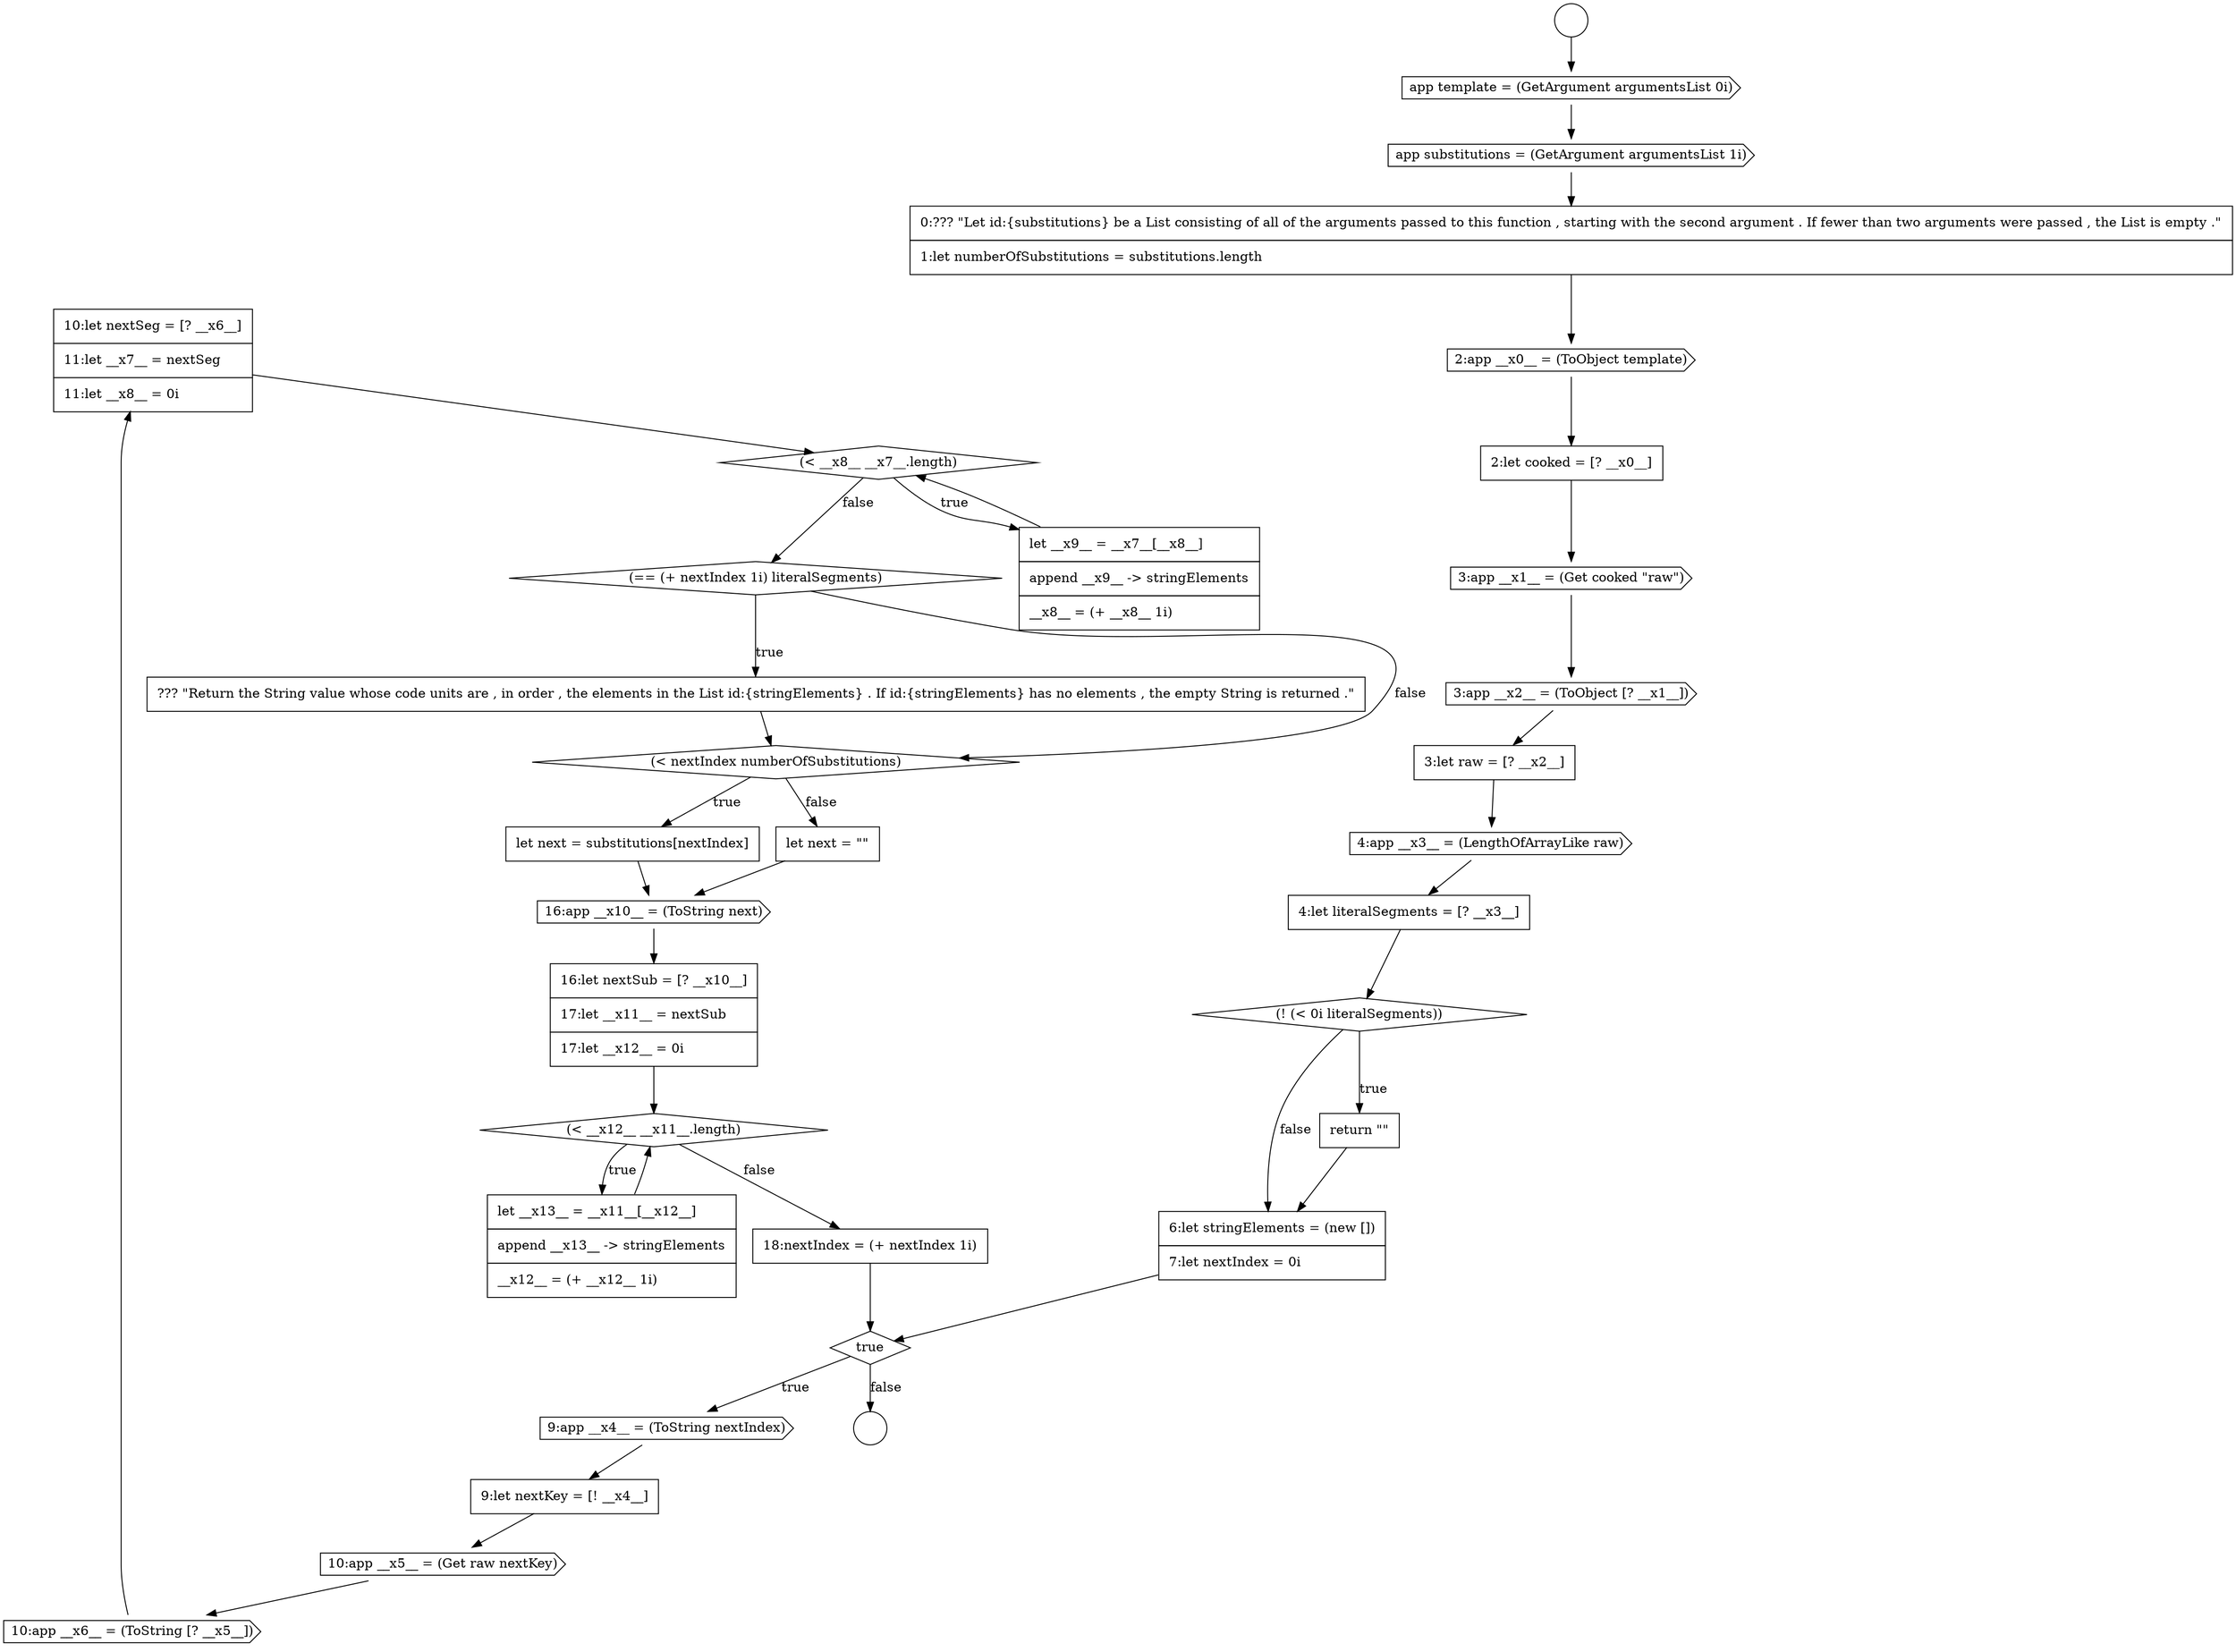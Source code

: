 digraph {
  node13672 [shape=none, margin=0, label=<<font color="black">
    <table border="0" cellborder="1" cellspacing="0" cellpadding="10">
      <tr><td align="left">10:let nextSeg = [? __x6__]</td></tr>
      <tr><td align="left">11:let __x7__ = nextSeg</td></tr>
      <tr><td align="left">11:let __x8__ = 0i</td></tr>
    </table>
  </font>> color="black" fillcolor="white" style=filled]
  node13671 [shape=cds, label=<<font color="black">10:app __x6__ = (ToString [? __x5__])</font>> color="black" fillcolor="white" style=filled]
  node13676 [shape=none, margin=0, label=<<font color="black">
    <table border="0" cellborder="1" cellspacing="0" cellpadding="10">
      <tr><td align="left">??? &quot;Return the String value whose code units are , in order , the elements in the List id:{stringElements} . If id:{stringElements} has no elements , the empty String is returned .&quot;</td></tr>
    </table>
  </font>> color="black" fillcolor="white" style=filled]
  node13680 [shape=cds, label=<<font color="black">16:app __x10__ = (ToString next)</font>> color="black" fillcolor="white" style=filled]
  node13667 [shape=diamond, label=<<font color="black">true</font>> color="black" fillcolor="white" style=filled]
  node13673 [shape=diamond, label=<<font color="black">(&lt; __x8__ __x7__.length)</font>> color="black" fillcolor="white" style=filled]
  node13670 [shape=cds, label=<<font color="black">10:app __x5__ = (Get raw nextKey)</font>> color="black" fillcolor="white" style=filled]
  node13653 [shape=circle label=" " color="black" fillcolor="white" style=filled]
  node13666 [shape=none, margin=0, label=<<font color="black">
    <table border="0" cellborder="1" cellspacing="0" cellpadding="10">
      <tr><td align="left">6:let stringElements = (new [])</td></tr>
      <tr><td align="left">7:let nextIndex = 0i</td></tr>
    </table>
  </font>> color="black" fillcolor="white" style=filled]
  node13662 [shape=cds, label=<<font color="black">4:app __x3__ = (LengthOfArrayLike raw)</font>> color="black" fillcolor="white" style=filled]
  node13677 [shape=diamond, label=<<font color="black">(&lt; nextIndex numberOfSubstitutions)</font>> color="black" fillcolor="white" style=filled]
  node13674 [shape=none, margin=0, label=<<font color="black">
    <table border="0" cellborder="1" cellspacing="0" cellpadding="10">
      <tr><td align="left">let __x9__ = __x7__[__x8__]</td></tr>
      <tr><td align="left">append __x9__ -&gt; stringElements</td></tr>
      <tr><td align="left">__x8__ = (+ __x8__ 1i)</td></tr>
    </table>
  </font>> color="black" fillcolor="white" style=filled]
  node13678 [shape=none, margin=0, label=<<font color="black">
    <table border="0" cellborder="1" cellspacing="0" cellpadding="10">
      <tr><td align="left">let next = substitutions[nextIndex]</td></tr>
    </table>
  </font>> color="black" fillcolor="white" style=filled]
  node13684 [shape=none, margin=0, label=<<font color="black">
    <table border="0" cellborder="1" cellspacing="0" cellpadding="10">
      <tr><td align="left">18:nextIndex = (+ nextIndex 1i)</td></tr>
    </table>
  </font>> color="black" fillcolor="white" style=filled]
  node13660 [shape=cds, label=<<font color="black">3:app __x2__ = (ToObject [? __x1__])</font>> color="black" fillcolor="white" style=filled]
  node13675 [shape=diamond, label=<<font color="black">(== (+ nextIndex 1i) literalSegments)</font>> color="black" fillcolor="white" style=filled]
  node13655 [shape=cds, label=<<font color="black">app substitutions = (GetArgument argumentsList 1i)</font>> color="black" fillcolor="white" style=filled]
  node13679 [shape=none, margin=0, label=<<font color="black">
    <table border="0" cellborder="1" cellspacing="0" cellpadding="10">
      <tr><td align="left">let next = &quot;&quot;</td></tr>
    </table>
  </font>> color="black" fillcolor="white" style=filled]
  node13664 [shape=diamond, label=<<font color="black">(! (&lt; 0i literalSegments))</font>> color="black" fillcolor="white" style=filled]
  node13658 [shape=none, margin=0, label=<<font color="black">
    <table border="0" cellborder="1" cellspacing="0" cellpadding="10">
      <tr><td align="left">2:let cooked = [? __x0__]</td></tr>
    </table>
  </font>> color="black" fillcolor="white" style=filled]
  node13668 [shape=cds, label=<<font color="black">9:app __x4__ = (ToString nextIndex)</font>> color="black" fillcolor="white" style=filled]
  node13683 [shape=none, margin=0, label=<<font color="black">
    <table border="0" cellborder="1" cellspacing="0" cellpadding="10">
      <tr><td align="left">let __x13__ = __x11__[__x12__]</td></tr>
      <tr><td align="left">append __x13__ -&gt; stringElements</td></tr>
      <tr><td align="left">__x12__ = (+ __x12__ 1i)</td></tr>
    </table>
  </font>> color="black" fillcolor="white" style=filled]
  node13654 [shape=cds, label=<<font color="black">app template = (GetArgument argumentsList 0i)</font>> color="black" fillcolor="white" style=filled]
  node13681 [shape=none, margin=0, label=<<font color="black">
    <table border="0" cellborder="1" cellspacing="0" cellpadding="10">
      <tr><td align="left">16:let nextSub = [? __x10__]</td></tr>
      <tr><td align="left">17:let __x11__ = nextSub</td></tr>
      <tr><td align="left">17:let __x12__ = 0i</td></tr>
    </table>
  </font>> color="black" fillcolor="white" style=filled]
  node13682 [shape=diamond, label=<<font color="black">(&lt; __x12__ __x11__.length)</font>> color="black" fillcolor="white" style=filled]
  node13661 [shape=none, margin=0, label=<<font color="black">
    <table border="0" cellborder="1" cellspacing="0" cellpadding="10">
      <tr><td align="left">3:let raw = [? __x2__]</td></tr>
    </table>
  </font>> color="black" fillcolor="white" style=filled]
  node13656 [shape=none, margin=0, label=<<font color="black">
    <table border="0" cellborder="1" cellspacing="0" cellpadding="10">
      <tr><td align="left">0:??? &quot;Let id:{substitutions} be a List consisting of all of the arguments passed to this function , starting with the second argument . If fewer than two arguments were passed , the List is empty .&quot;</td></tr>
      <tr><td align="left">1:let numberOfSubstitutions = substitutions.length</td></tr>
    </table>
  </font>> color="black" fillcolor="white" style=filled]
  node13659 [shape=cds, label=<<font color="black">3:app __x1__ = (Get cooked &quot;raw&quot;)</font>> color="black" fillcolor="white" style=filled]
  node13669 [shape=none, margin=0, label=<<font color="black">
    <table border="0" cellborder="1" cellspacing="0" cellpadding="10">
      <tr><td align="left">9:let nextKey = [! __x4__]</td></tr>
    </table>
  </font>> color="black" fillcolor="white" style=filled]
  node13652 [shape=circle label=" " color="black" fillcolor="white" style=filled]
  node13665 [shape=none, margin=0, label=<<font color="black">
    <table border="0" cellborder="1" cellspacing="0" cellpadding="10">
      <tr><td align="left">return &quot;&quot;</td></tr>
    </table>
  </font>> color="black" fillcolor="white" style=filled]
  node13663 [shape=none, margin=0, label=<<font color="black">
    <table border="0" cellborder="1" cellspacing="0" cellpadding="10">
      <tr><td align="left">4:let literalSegments = [? __x3__]</td></tr>
    </table>
  </font>> color="black" fillcolor="white" style=filled]
  node13657 [shape=cds, label=<<font color="black">2:app __x0__ = (ToObject template)</font>> color="black" fillcolor="white" style=filled]
  node13670 -> node13671 [ color="black"]
  node13659 -> node13660 [ color="black"]
  node13680 -> node13681 [ color="black"]
  node13658 -> node13659 [ color="black"]
  node13676 -> node13677 [ color="black"]
  node13681 -> node13682 [ color="black"]
  node13683 -> node13682 [ color="black"]
  node13684 -> node13667 [ color="black"]
  node13657 -> node13658 [ color="black"]
  node13667 -> node13668 [label=<<font color="black">true</font>> color="black"]
  node13667 -> node13653 [label=<<font color="black">false</font>> color="black"]
  node13674 -> node13673 [ color="black"]
  node13665 -> node13666 [ color="black"]
  node13678 -> node13680 [ color="black"]
  node13679 -> node13680 [ color="black"]
  node13673 -> node13674 [label=<<font color="black">true</font>> color="black"]
  node13673 -> node13675 [label=<<font color="black">false</font>> color="black"]
  node13656 -> node13657 [ color="black"]
  node13677 -> node13678 [label=<<font color="black">true</font>> color="black"]
  node13677 -> node13679 [label=<<font color="black">false</font>> color="black"]
  node13671 -> node13672 [ color="black"]
  node13664 -> node13665 [label=<<font color="black">true</font>> color="black"]
  node13664 -> node13666 [label=<<font color="black">false</font>> color="black"]
  node13652 -> node13654 [ color="black"]
  node13660 -> node13661 [ color="black"]
  node13669 -> node13670 [ color="black"]
  node13668 -> node13669 [ color="black"]
  node13672 -> node13673 [ color="black"]
  node13682 -> node13683 [label=<<font color="black">true</font>> color="black"]
  node13682 -> node13684 [label=<<font color="black">false</font>> color="black"]
  node13655 -> node13656 [ color="black"]
  node13661 -> node13662 [ color="black"]
  node13663 -> node13664 [ color="black"]
  node13675 -> node13676 [label=<<font color="black">true</font>> color="black"]
  node13675 -> node13677 [label=<<font color="black">false</font>> color="black"]
  node13666 -> node13667 [ color="black"]
  node13662 -> node13663 [ color="black"]
  node13654 -> node13655 [ color="black"]
}
